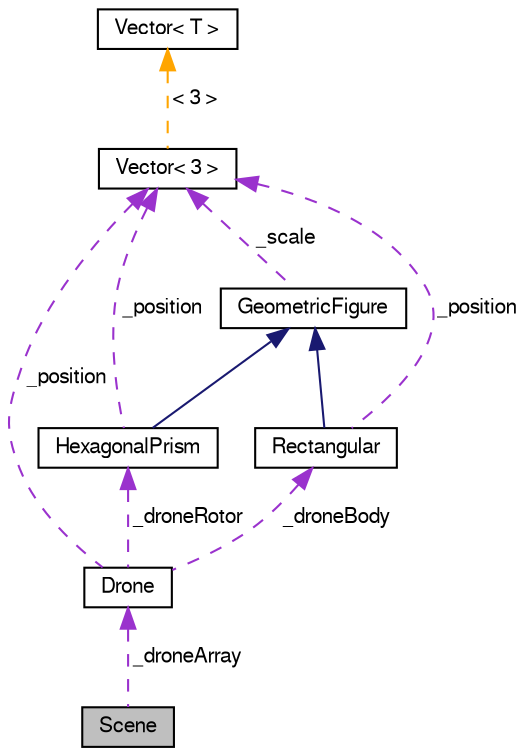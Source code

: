 digraph "Scene"
{
 // LATEX_PDF_SIZE
  edge [fontname="FreeSans",fontsize="10",labelfontname="FreeSans",labelfontsize="10"];
  node [fontname="FreeSans",fontsize="10",shape=record];
  Node1 [label="Scene",height=0.2,width=0.4,color="black", fillcolor="grey75", style="filled", fontcolor="black",tooltip="Klasa definiująca scene zawierającą dwa drony."];
  Node2 -> Node1 [dir="back",color="darkorchid3",fontsize="10",style="dashed",label=" _droneArray" ,fontname="FreeSans"];
  Node2 [label="Drone",height=0.2,width=0.4,color="black", fillcolor="white", style="filled",URL="$a00072.html",tooltip="Klasa definiująca drona."];
  Node3 -> Node2 [dir="back",color="darkorchid3",fontsize="10",style="dashed",label=" _droneRotor" ,fontname="FreeSans"];
  Node3 [label="HexagonalPrism",height=0.2,width=0.4,color="black", fillcolor="white", style="filled",URL="$a00080.html",tooltip="Klasa pochodna klasy figury geometrycznej definiująca graniastosłup sześciokątny."];
  Node4 -> Node3 [dir="back",color="midnightblue",fontsize="10",style="solid",fontname="FreeSans"];
  Node4 [label="GeometricFigure",height=0.2,width=0.4,color="black", fillcolor="white", style="filled",URL="$a00076.html",tooltip="Klasa Bazowa opisujaca figure geometryczna."];
  Node5 -> Node4 [dir="back",color="darkorchid3",fontsize="10",style="dashed",label=" _scale" ,fontname="FreeSans"];
  Node5 [label="Vector\< 3 \>",height=0.2,width=0.4,color="black", fillcolor="white", style="filled",URL="$a00096.html",tooltip=" "];
  Node6 -> Node5 [dir="back",color="orange",fontsize="10",style="dashed",label=" \< 3 \>" ,fontname="FreeSans"];
  Node6 [label="Vector\< T \>",height=0.2,width=0.4,color="black", fillcolor="white", style="filled",URL="$a00096.html",tooltip="Klasa Vector opisuje wektor roznowymiarowy bedacy tablica liczb double o wielkosci T,..."];
  Node5 -> Node3 [dir="back",color="darkorchid3",fontsize="10",style="dashed",label=" _position" ,fontname="FreeSans"];
  Node7 -> Node2 [dir="back",color="darkorchid3",fontsize="10",style="dashed",label=" _droneBody" ,fontname="FreeSans"];
  Node7 [label="Rectangular",height=0.2,width=0.4,color="black", fillcolor="white", style="filled",URL="$a00088.html",tooltip="Klasa pochodna klasy figury geometrycznej definiująca prostopadłościan."];
  Node4 -> Node7 [dir="back",color="midnightblue",fontsize="10",style="solid",fontname="FreeSans"];
  Node5 -> Node7 [dir="back",color="darkorchid3",fontsize="10",style="dashed",label=" _position" ,fontname="FreeSans"];
  Node5 -> Node2 [dir="back",color="darkorchid3",fontsize="10",style="dashed",label=" _position" ,fontname="FreeSans"];
}
